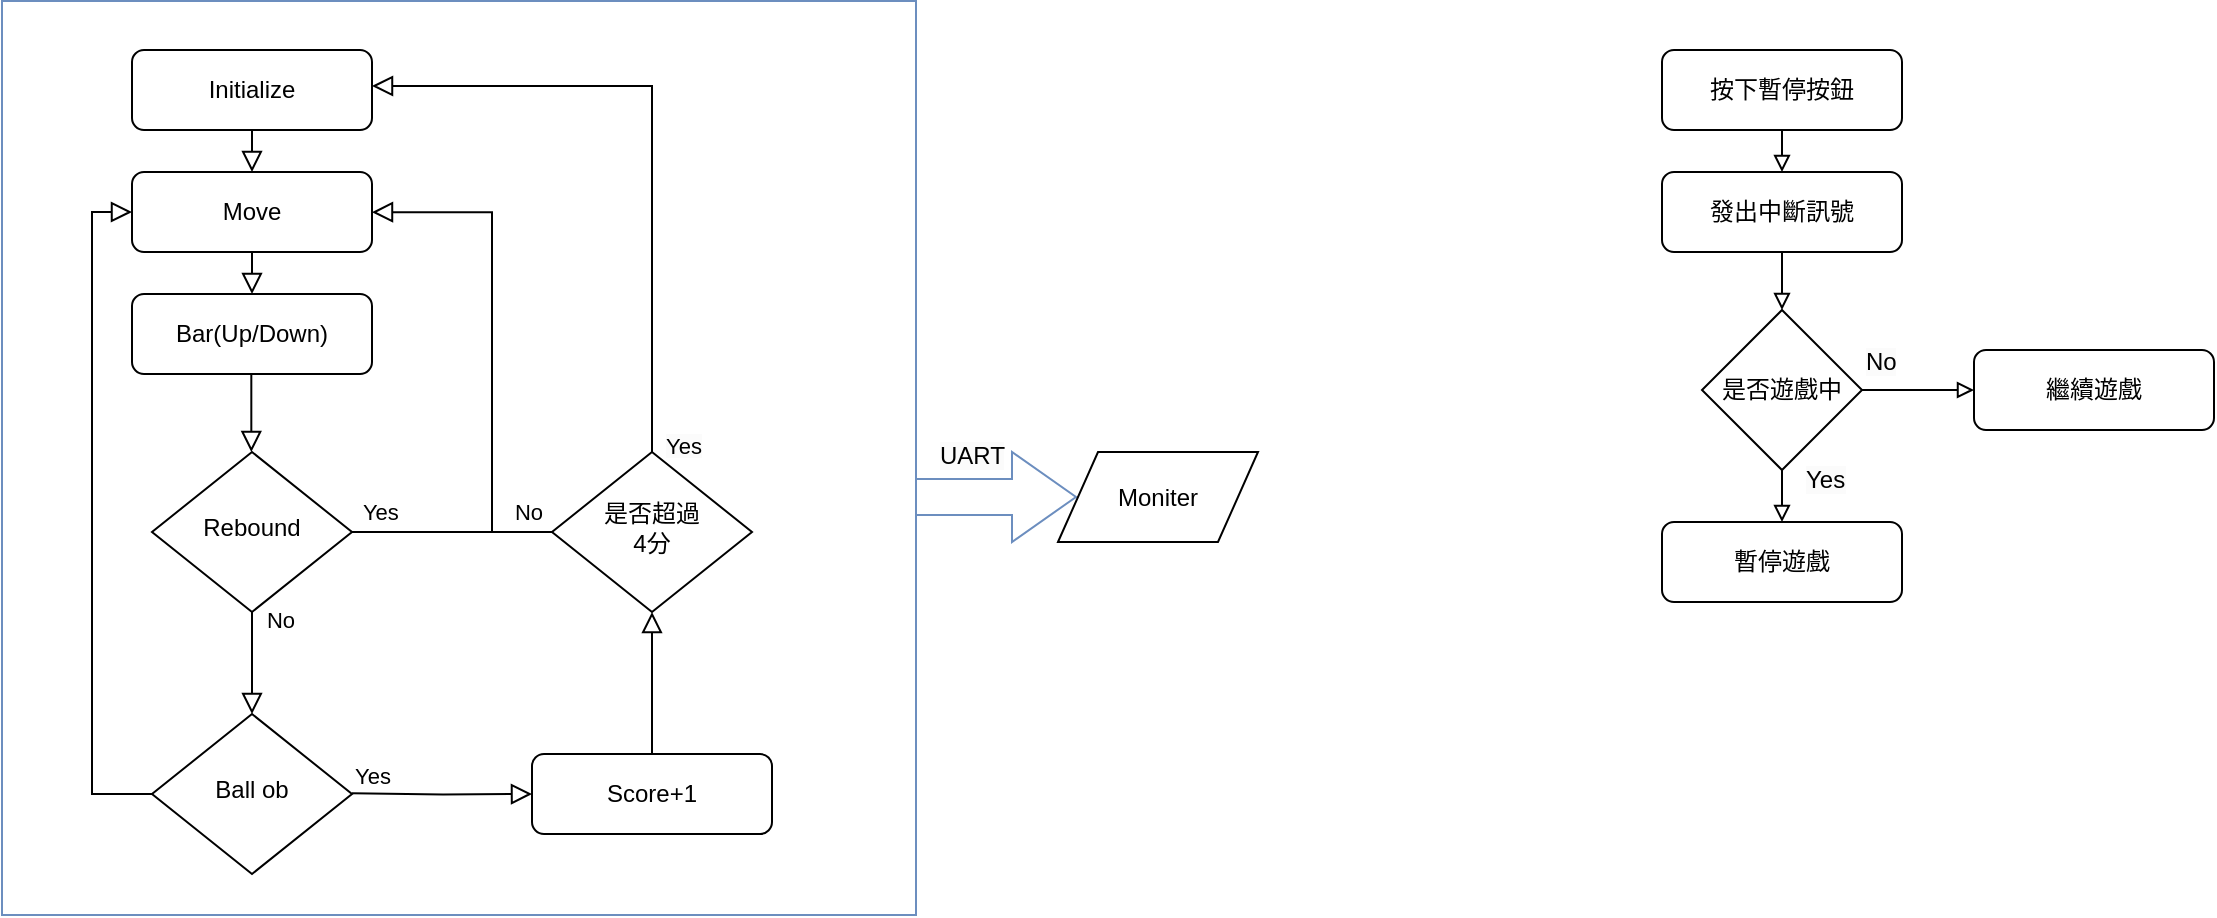 <mxfile version="22.1.5" type="device">
  <diagram id="C5RBs43oDa-KdzZeNtuy" name="Page-1">
    <mxGraphModel dx="600" dy="341" grid="0" gridSize="10" guides="1" tooltips="1" connect="1" arrows="1" fold="1" page="0" pageScale="1" pageWidth="827" pageHeight="1169" math="0" shadow="0">
      <root>
        <mxCell id="WIyWlLk6GJQsqaUBKTNV-0" />
        <mxCell id="WIyWlLk6GJQsqaUBKTNV-1" parent="WIyWlLk6GJQsqaUBKTNV-0" />
        <mxCell id="Swna0QpS0ZHQ6NwbI0LK-28" value="" style="whiteSpace=wrap;html=1;aspect=fixed;fillColor=none;strokeColor=#6c8ebf;" parent="WIyWlLk6GJQsqaUBKTNV-1" vertex="1">
          <mxGeometry x="95" y="23.5" width="457" height="457" as="geometry" />
        </mxCell>
        <mxCell id="dpOaRMiu3gv076YhEZcB-11" style="edgeStyle=orthogonalEdgeStyle;shape=connector;rounded=0;orthogonalLoop=1;jettySize=auto;html=1;exitX=0.5;exitY=1;exitDx=0;exitDy=0;entryX=0.5;entryY=0;entryDx=0;entryDy=0;shadow=0;labelBackgroundColor=none;strokeColor=default;strokeWidth=1;align=center;verticalAlign=middle;fontFamily=Helvetica;fontSize=11;fontColor=default;endArrow=block;endFill=0;endSize=8;" parent="WIyWlLk6GJQsqaUBKTNV-1" source="WIyWlLk6GJQsqaUBKTNV-3" target="dpOaRMiu3gv076YhEZcB-1" edge="1">
          <mxGeometry relative="1" as="geometry" />
        </mxCell>
        <mxCell id="WIyWlLk6GJQsqaUBKTNV-3" value="Initialize" style="rounded=1;whiteSpace=wrap;html=1;fontSize=12;glass=0;strokeWidth=1;shadow=0;" parent="WIyWlLk6GJQsqaUBKTNV-1" vertex="1">
          <mxGeometry x="160" y="48" width="120" height="40" as="geometry" />
        </mxCell>
        <mxCell id="WIyWlLk6GJQsqaUBKTNV-8" value="No" style="rounded=0;html=1;jettySize=auto;orthogonalLoop=1;fontSize=11;endArrow=block;endFill=0;endSize=8;strokeWidth=1;shadow=0;labelBackgroundColor=none;edgeStyle=orthogonalEdgeStyle;" parent="WIyWlLk6GJQsqaUBKTNV-1" source="WIyWlLk6GJQsqaUBKTNV-10" edge="1">
          <mxGeometry x="-0.845" y="14" relative="1" as="geometry">
            <mxPoint as="offset" />
            <mxPoint x="220" y="380.0" as="targetPoint" />
          </mxGeometry>
        </mxCell>
        <mxCell id="WIyWlLk6GJQsqaUBKTNV-9" value="Yes&amp;nbsp; &amp;nbsp; &amp;nbsp; &amp;nbsp; &amp;nbsp; &amp;nbsp; &amp;nbsp; &amp;nbsp; &amp;nbsp; &amp;nbsp;No" style="edgeStyle=orthogonalEdgeStyle;rounded=0;html=1;jettySize=auto;orthogonalLoop=1;fontSize=11;endArrow=block;endFill=0;endSize=8;strokeWidth=1;shadow=0;labelBackgroundColor=none;entryX=1;entryY=0.503;entryDx=0;entryDy=0;entryPerimeter=0;" parent="WIyWlLk6GJQsqaUBKTNV-1" target="dpOaRMiu3gv076YhEZcB-1" edge="1">
          <mxGeometry x="-0.655" y="10" relative="1" as="geometry">
            <mxPoint as="offset" />
            <mxPoint x="269.997" y="289.034" as="sourcePoint" />
            <mxPoint x="304" y="185" as="targetPoint" />
            <Array as="points">
              <mxPoint x="340" y="289" />
              <mxPoint x="340" y="129" />
            </Array>
          </mxGeometry>
        </mxCell>
        <mxCell id="WIyWlLk6GJQsqaUBKTNV-10" value="Rebound" style="rhombus;whiteSpace=wrap;html=1;shadow=0;fontFamily=Helvetica;fontSize=12;align=center;strokeWidth=1;spacing=6;spacingTop=-4;" parent="WIyWlLk6GJQsqaUBKTNV-1" vertex="1">
          <mxGeometry x="170" y="249" width="100" height="80" as="geometry" />
        </mxCell>
        <mxCell id="Swna0QpS0ZHQ6NwbI0LK-1" value="" style="rounded=0;html=1;jettySize=auto;orthogonalLoop=1;fontSize=11;endArrow=block;endFill=0;endSize=8;strokeWidth=1;shadow=0;labelBackgroundColor=none;edgeStyle=orthogonalEdgeStyle;" parent="WIyWlLk6GJQsqaUBKTNV-1" edge="1">
          <mxGeometry x="0.767" y="44" relative="1" as="geometry">
            <mxPoint as="offset" />
            <mxPoint x="219.66" y="189" as="sourcePoint" />
            <mxPoint x="219.66" y="249" as="targetPoint" />
          </mxGeometry>
        </mxCell>
        <mxCell id="Swna0QpS0ZHQ6NwbI0LK-0" value="Bar(Up/Down)" style="rounded=1;whiteSpace=wrap;html=1;fontSize=12;glass=0;strokeWidth=1;shadow=0;" parent="WIyWlLk6GJQsqaUBKTNV-1" vertex="1">
          <mxGeometry x="160" y="170" width="120" height="40" as="geometry" />
        </mxCell>
        <mxCell id="dpOaRMiu3gv076YhEZcB-14" style="edgeStyle=orthogonalEdgeStyle;shape=connector;rounded=0;orthogonalLoop=1;jettySize=auto;html=1;exitX=0;exitY=0.5;exitDx=0;exitDy=0;entryX=0;entryY=0.5;entryDx=0;entryDy=0;shadow=0;labelBackgroundColor=none;strokeColor=default;strokeWidth=1;align=center;verticalAlign=middle;fontFamily=Helvetica;fontSize=11;fontColor=default;endArrow=block;endFill=0;endSize=8;" parent="WIyWlLk6GJQsqaUBKTNV-1" source="Swna0QpS0ZHQ6NwbI0LK-3" target="dpOaRMiu3gv076YhEZcB-1" edge="1">
          <mxGeometry relative="1" as="geometry" />
        </mxCell>
        <mxCell id="Swna0QpS0ZHQ6NwbI0LK-3" value="Ball ob" style="rhombus;whiteSpace=wrap;html=1;shadow=0;fontFamily=Helvetica;fontSize=12;align=center;strokeWidth=1;spacing=6;spacingTop=-4;" parent="WIyWlLk6GJQsqaUBKTNV-1" vertex="1">
          <mxGeometry x="170" y="380" width="100" height="80" as="geometry" />
        </mxCell>
        <mxCell id="Swna0QpS0ZHQ6NwbI0LK-5" value="Yes" style="edgeStyle=orthogonalEdgeStyle;rounded=0;html=1;jettySize=auto;orthogonalLoop=1;fontSize=11;endArrow=block;endFill=0;endSize=8;strokeWidth=1;shadow=0;labelBackgroundColor=none;entryX=0;entryY=0.5;entryDx=0;entryDy=0;" parent="WIyWlLk6GJQsqaUBKTNV-1" target="Swna0QpS0ZHQ6NwbI0LK-6" edge="1">
          <mxGeometry x="-0.777" y="9" relative="1" as="geometry">
            <mxPoint as="offset" />
            <mxPoint x="270" y="419.66" as="sourcePoint" />
            <mxPoint x="330" y="420" as="targetPoint" />
            <Array as="points" />
          </mxGeometry>
        </mxCell>
        <mxCell id="Swna0QpS0ZHQ6NwbI0LK-6" value="Score+1" style="rounded=1;whiteSpace=wrap;html=1;fontSize=12;glass=0;strokeWidth=1;shadow=0;" parent="WIyWlLk6GJQsqaUBKTNV-1" vertex="1">
          <mxGeometry x="360" y="400" width="120" height="40" as="geometry" />
        </mxCell>
        <mxCell id="Swna0QpS0ZHQ6NwbI0LK-11" value="是否超過&lt;br&gt;4分" style="rhombus;whiteSpace=wrap;html=1;shadow=0;fontFamily=Helvetica;fontSize=12;align=center;strokeWidth=1;spacing=6;spacingTop=-4;" parent="WIyWlLk6GJQsqaUBKTNV-1" vertex="1">
          <mxGeometry x="370" y="249" width="100" height="80" as="geometry" />
        </mxCell>
        <mxCell id="Swna0QpS0ZHQ6NwbI0LK-13" value="" style="rounded=0;html=1;jettySize=auto;orthogonalLoop=1;fontSize=11;endArrow=block;endFill=0;endSize=8;strokeWidth=1;shadow=0;labelBackgroundColor=none;edgeStyle=orthogonalEdgeStyle;entryX=0.5;entryY=1;entryDx=0;entryDy=0;exitX=0.5;exitY=0;exitDx=0;exitDy=0;" parent="WIyWlLk6GJQsqaUBKTNV-1" source="Swna0QpS0ZHQ6NwbI0LK-6" target="Swna0QpS0ZHQ6NwbI0LK-11" edge="1">
          <mxGeometry x="0.333" y="20" relative="1" as="geometry">
            <mxPoint as="offset" />
            <mxPoint x="470" y="329" as="sourcePoint" />
            <mxPoint x="470" y="380.0" as="targetPoint" />
            <Array as="points">
              <mxPoint x="420" y="380" />
              <mxPoint x="420" y="380" />
            </Array>
          </mxGeometry>
        </mxCell>
        <mxCell id="Swna0QpS0ZHQ6NwbI0LK-20" value="" style="endArrow=none;html=1;rounded=0;entryX=0;entryY=0.5;entryDx=0;entryDy=0;" parent="WIyWlLk6GJQsqaUBKTNV-1" target="Swna0QpS0ZHQ6NwbI0LK-11" edge="1">
          <mxGeometry width="50" height="50" relative="1" as="geometry">
            <mxPoint x="340" y="289" as="sourcePoint" />
            <mxPoint x="390" y="210" as="targetPoint" />
          </mxGeometry>
        </mxCell>
        <mxCell id="Swna0QpS0ZHQ6NwbI0LK-15" value="" style="rounded=0;html=1;jettySize=auto;orthogonalLoop=1;fontSize=11;endArrow=block;endFill=0;endSize=8;strokeWidth=1;shadow=0;labelBackgroundColor=none;edgeStyle=orthogonalEdgeStyle;exitX=0.5;exitY=0;exitDx=0;exitDy=0;strokeColor=default;" parent="WIyWlLk6GJQsqaUBKTNV-1" source="Swna0QpS0ZHQ6NwbI0LK-11" target="WIyWlLk6GJQsqaUBKTNV-3" edge="1">
          <mxGeometry x="0.333" y="20" relative="1" as="geometry">
            <mxPoint as="offset" />
            <mxPoint x="442" y="244" as="sourcePoint" />
            <mxPoint x="302" y="70" as="targetPoint" />
            <Array as="points">
              <mxPoint x="420" y="66" />
            </Array>
          </mxGeometry>
        </mxCell>
        <mxCell id="Swna0QpS0ZHQ6NwbI0LK-22" value="&lt;span style=&quot;color: rgb(0, 0, 0); font-family: Helvetica; font-size: 11px; font-style: normal; font-variant-ligatures: normal; font-variant-caps: normal; font-weight: 400; letter-spacing: normal; orphans: 2; text-align: center; text-indent: 0px; text-transform: none; widows: 2; word-spacing: 0px; -webkit-text-stroke-width: 0px; background-color: rgb(251, 251, 251); text-decoration-thickness: initial; text-decoration-style: initial; text-decoration-color: initial; float: none; display: inline !important;&quot;&gt;Yes&lt;/span&gt;" style="text;whiteSpace=wrap;html=1;rounded=1;" parent="WIyWlLk6GJQsqaUBKTNV-1" vertex="1">
          <mxGeometry x="425" y="232" width="50" height="40" as="geometry" />
        </mxCell>
        <mxCell id="Swna0QpS0ZHQ6NwbI0LK-29" value="" style="shape=singleArrow;whiteSpace=wrap;html=1;arrowWidth=0.4;arrowSize=0.4;fillColor=none;strokeColor=#6c8ebf;" parent="WIyWlLk6GJQsqaUBKTNV-1" vertex="1">
          <mxGeometry x="552" y="249" width="80" height="45" as="geometry" />
        </mxCell>
        <mxCell id="Swna0QpS0ZHQ6NwbI0LK-32" value="Moniter" style="shape=parallelogram;perimeter=parallelogramPerimeter;whiteSpace=wrap;html=1;fixedSize=1;" parent="WIyWlLk6GJQsqaUBKTNV-1" vertex="1">
          <mxGeometry x="623" y="249" width="100" height="45" as="geometry" />
        </mxCell>
        <mxCell id="Swna0QpS0ZHQ6NwbI0LK-33" value="&lt;span style=&quot;color: rgb(0, 0, 0); font-family: Helvetica; font-size: 12px; font-style: normal; font-variant-ligatures: normal; font-variant-caps: normal; font-weight: 400; letter-spacing: normal; orphans: 2; text-align: center; text-indent: 0px; text-transform: none; widows: 2; word-spacing: 0px; -webkit-text-stroke-width: 0px; background-color: rgb(251, 251, 251); text-decoration-thickness: initial; text-decoration-style: initial; text-decoration-color: initial; float: none; display: inline !important;&quot;&gt;UART&lt;/span&gt;" style="text;whiteSpace=wrap;html=1;" parent="WIyWlLk6GJQsqaUBKTNV-1" vertex="1">
          <mxGeometry x="562" y="236.5" width="70" height="40" as="geometry" />
        </mxCell>
        <mxCell id="dpOaRMiu3gv076YhEZcB-7" style="edgeStyle=orthogonalEdgeStyle;shape=connector;rounded=0;orthogonalLoop=1;jettySize=auto;html=1;exitX=0.5;exitY=1;exitDx=0;exitDy=0;entryX=0.5;entryY=0;entryDx=0;entryDy=0;shadow=0;labelBackgroundColor=none;strokeColor=default;strokeWidth=1;align=center;verticalAlign=middle;fontFamily=Helvetica;fontSize=11;fontColor=default;endArrow=block;endFill=0;endSize=8;" parent="WIyWlLk6GJQsqaUBKTNV-1" source="dpOaRMiu3gv076YhEZcB-1" target="Swna0QpS0ZHQ6NwbI0LK-0" edge="1">
          <mxGeometry relative="1" as="geometry" />
        </mxCell>
        <mxCell id="dpOaRMiu3gv076YhEZcB-1" value="Move" style="rounded=1;whiteSpace=wrap;html=1;fontSize=12;glass=0;strokeWidth=1;shadow=0;" parent="WIyWlLk6GJQsqaUBKTNV-1" vertex="1">
          <mxGeometry x="160" y="109" width="120" height="40" as="geometry" />
        </mxCell>
        <mxCell id="dpOaRMiu3gv076YhEZcB-12" style="edgeStyle=orthogonalEdgeStyle;shape=connector;rounded=0;orthogonalLoop=1;jettySize=auto;html=1;exitX=0.5;exitY=1;exitDx=0;exitDy=0;shadow=0;labelBackgroundColor=none;strokeColor=default;strokeWidth=1;align=center;verticalAlign=middle;fontFamily=Helvetica;fontSize=11;fontColor=default;endArrow=block;endFill=0;endSize=8;" parent="WIyWlLk6GJQsqaUBKTNV-1" source="Swna0QpS0ZHQ6NwbI0LK-3" target="Swna0QpS0ZHQ6NwbI0LK-3" edge="1">
          <mxGeometry relative="1" as="geometry" />
        </mxCell>
        <mxCell id="PoHWTPU8dHlJLb1-vRAA-8" style="edgeStyle=orthogonalEdgeStyle;rounded=0;orthogonalLoop=1;jettySize=auto;html=1;exitX=0.5;exitY=1;exitDx=0;exitDy=0;entryX=0.5;entryY=0;entryDx=0;entryDy=0;endArrow=block;endFill=0;" edge="1" parent="WIyWlLk6GJQsqaUBKTNV-1" source="PoHWTPU8dHlJLb1-vRAA-1" target="PoHWTPU8dHlJLb1-vRAA-2">
          <mxGeometry relative="1" as="geometry" />
        </mxCell>
        <mxCell id="PoHWTPU8dHlJLb1-vRAA-1" value="按下暫停按鈕" style="rounded=1;whiteSpace=wrap;html=1;fontSize=12;glass=0;strokeWidth=1;shadow=0;" vertex="1" parent="WIyWlLk6GJQsqaUBKTNV-1">
          <mxGeometry x="925" y="48" width="120" height="40" as="geometry" />
        </mxCell>
        <mxCell id="PoHWTPU8dHlJLb1-vRAA-10" style="edgeStyle=orthogonalEdgeStyle;rounded=0;orthogonalLoop=1;jettySize=auto;html=1;exitX=0.5;exitY=1;exitDx=0;exitDy=0;entryX=0.5;entryY=0;entryDx=0;entryDy=0;endArrow=block;endFill=0;" edge="1" parent="WIyWlLk6GJQsqaUBKTNV-1" source="PoHWTPU8dHlJLb1-vRAA-2" target="PoHWTPU8dHlJLb1-vRAA-3">
          <mxGeometry relative="1" as="geometry" />
        </mxCell>
        <mxCell id="PoHWTPU8dHlJLb1-vRAA-2" value="發出中斷訊號" style="rounded=1;whiteSpace=wrap;html=1;fontSize=12;glass=0;strokeWidth=1;shadow=0;" vertex="1" parent="WIyWlLk6GJQsqaUBKTNV-1">
          <mxGeometry x="925" y="109" width="120" height="40" as="geometry" />
        </mxCell>
        <mxCell id="PoHWTPU8dHlJLb1-vRAA-12" style="edgeStyle=orthogonalEdgeStyle;shape=connector;rounded=0;orthogonalLoop=1;jettySize=auto;html=1;exitX=1;exitY=0.5;exitDx=0;exitDy=0;entryX=0;entryY=0.5;entryDx=0;entryDy=0;labelBackgroundColor=default;strokeColor=default;align=center;verticalAlign=middle;fontFamily=Helvetica;fontSize=11;fontColor=default;endArrow=block;endFill=0;" edge="1" parent="WIyWlLk6GJQsqaUBKTNV-1" source="PoHWTPU8dHlJLb1-vRAA-3" target="PoHWTPU8dHlJLb1-vRAA-6">
          <mxGeometry relative="1" as="geometry" />
        </mxCell>
        <mxCell id="PoHWTPU8dHlJLb1-vRAA-17" style="edgeStyle=orthogonalEdgeStyle;shape=connector;rounded=0;orthogonalLoop=1;jettySize=auto;html=1;exitX=0.5;exitY=1;exitDx=0;exitDy=0;entryX=0.5;entryY=0;entryDx=0;entryDy=0;labelBackgroundColor=default;strokeColor=default;align=center;verticalAlign=middle;fontFamily=Helvetica;fontSize=11;fontColor=default;endArrow=block;endFill=0;" edge="1" parent="WIyWlLk6GJQsqaUBKTNV-1" source="PoHWTPU8dHlJLb1-vRAA-3" target="PoHWTPU8dHlJLb1-vRAA-5">
          <mxGeometry relative="1" as="geometry" />
        </mxCell>
        <mxCell id="PoHWTPU8dHlJLb1-vRAA-3" value="是否遊戲中" style="rhombus;whiteSpace=wrap;html=1;" vertex="1" parent="WIyWlLk6GJQsqaUBKTNV-1">
          <mxGeometry x="945" y="178" width="80" height="80" as="geometry" />
        </mxCell>
        <mxCell id="PoHWTPU8dHlJLb1-vRAA-5" value="暫停遊戲" style="rounded=1;whiteSpace=wrap;html=1;fontSize=12;glass=0;strokeWidth=1;shadow=0;" vertex="1" parent="WIyWlLk6GJQsqaUBKTNV-1">
          <mxGeometry x="925" y="284" width="120" height="40" as="geometry" />
        </mxCell>
        <mxCell id="PoHWTPU8dHlJLb1-vRAA-6" value="繼續遊戲" style="rounded=1;whiteSpace=wrap;html=1;fontSize=12;glass=0;strokeWidth=1;shadow=0;" vertex="1" parent="WIyWlLk6GJQsqaUBKTNV-1">
          <mxGeometry x="1081" y="198" width="120" height="40" as="geometry" />
        </mxCell>
        <mxCell id="PoHWTPU8dHlJLb1-vRAA-14" value="&lt;span style=&quot;color: rgb(0, 0, 0); font-family: Helvetica; font-size: 12px; font-style: normal; font-variant-ligatures: normal; font-variant-caps: normal; font-weight: 400; letter-spacing: normal; orphans: 2; text-align: center; text-indent: 0px; text-transform: none; widows: 2; word-spacing: 0px; -webkit-text-stroke-width: 0px; background-color: rgb(251, 251, 251); text-decoration-thickness: initial; text-decoration-style: initial; text-decoration-color: initial; float: none; display: inline !important;&quot;&gt;UART&lt;/span&gt;" style="text;whiteSpace=wrap;html=1;" vertex="1" parent="WIyWlLk6GJQsqaUBKTNV-1">
          <mxGeometry x="562" y="236.5" width="70" height="40" as="geometry" />
        </mxCell>
        <mxCell id="PoHWTPU8dHlJLb1-vRAA-15" value="&lt;span style=&quot;color: rgb(0, 0, 0); font-family: Helvetica; font-size: 12px; font-style: normal; font-variant-ligatures: normal; font-variant-caps: normal; font-weight: 400; letter-spacing: normal; orphans: 2; text-align: center; text-indent: 0px; text-transform: none; widows: 2; word-spacing: 0px; -webkit-text-stroke-width: 0px; background-color: rgb(251, 251, 251); text-decoration-thickness: initial; text-decoration-style: initial; text-decoration-color: initial; float: none; display: inline !important;&quot;&gt;No&lt;/span&gt;" style="text;whiteSpace=wrap;html=1;" vertex="1" parent="WIyWlLk6GJQsqaUBKTNV-1">
          <mxGeometry x="1025" y="190" width="70" height="40" as="geometry" />
        </mxCell>
        <mxCell id="PoHWTPU8dHlJLb1-vRAA-16" value="&lt;span style=&quot;color: rgb(0, 0, 0); font-family: Helvetica; font-size: 12px; font-style: normal; font-variant-ligatures: normal; font-variant-caps: normal; font-weight: 400; letter-spacing: normal; orphans: 2; text-align: center; text-indent: 0px; text-transform: none; widows: 2; word-spacing: 0px; -webkit-text-stroke-width: 0px; background-color: rgb(251, 251, 251); text-decoration-thickness: initial; text-decoration-style: initial; text-decoration-color: initial; float: none; display: inline !important;&quot;&gt;Yes&lt;/span&gt;" style="text;whiteSpace=wrap;html=1;" vertex="1" parent="WIyWlLk6GJQsqaUBKTNV-1">
          <mxGeometry x="995" y="249" width="70" height="40" as="geometry" />
        </mxCell>
      </root>
    </mxGraphModel>
  </diagram>
</mxfile>
